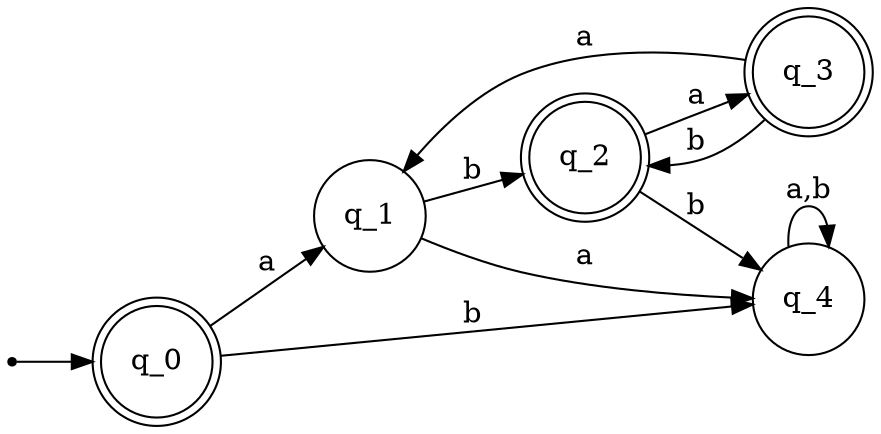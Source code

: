 digraph nfa_6 {
	rankdir=LR;
	size="8,5"
	node [shape=point]; qi
	node [shape=doublecircle]; q_0, q_2, q_3;
	node [shape=circle]
	qi -> q_0
	q_0 -> q_1 [label="a"];
	q_0 -> q_4 [label="b"];
	q_1 -> q_4 [label="a"];
	q_1 -> q_2 [label="b"];
	q_4 -> q_4 [label="a,b"];
	q_2 -> q_4 [label="b"];
	q_2 -> q_3 [label="a"];
	q_3 -> q_2 [label="b"];
	q_3 -> q_1 [label="a"];
}
